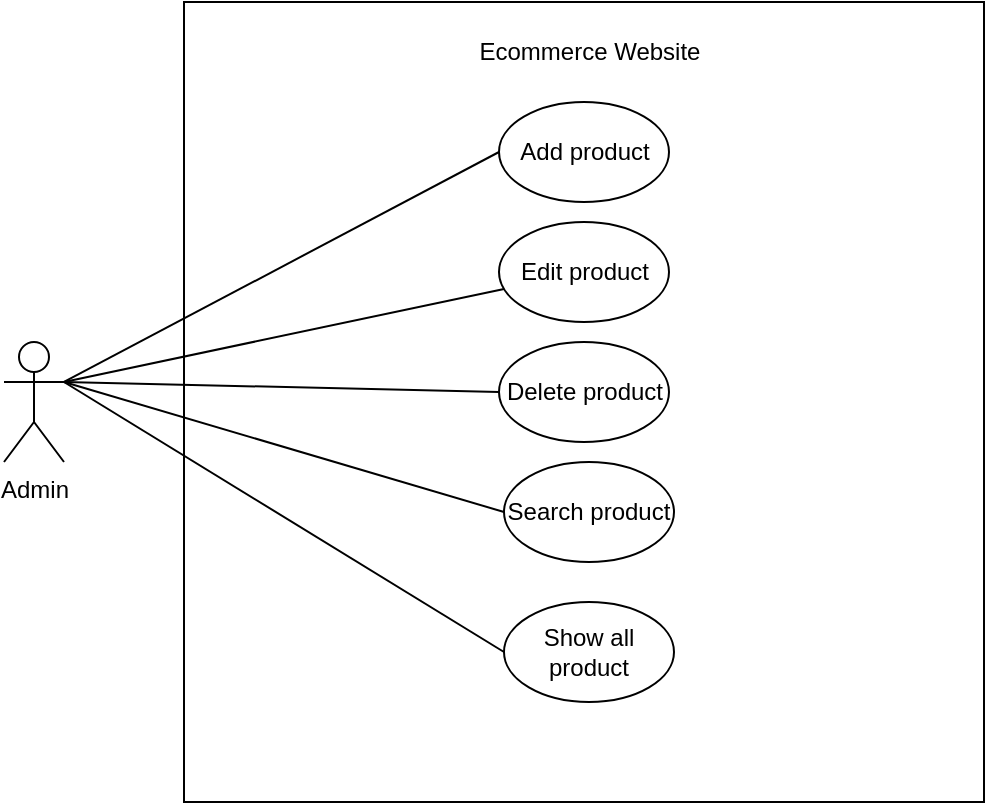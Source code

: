 <mxfile version="12.7.9" type="github"><diagram id="I2DX9A_AAQzfjdxYbBok" name="Page-1"><mxGraphModel dx="868" dy="479" grid="1" gridSize="10" guides="1" tooltips="1" connect="1" arrows="1" fold="1" page="1" pageScale="1" pageWidth="850" pageHeight="1100" math="0" shadow="0"><root><mxCell id="0"/><mxCell id="1" parent="0"/><mxCell id="l1dyAPCHMIVVjcv32SWe-1" value="Admin" style="shape=umlActor;verticalLabelPosition=bottom;labelBackgroundColor=#ffffff;verticalAlign=top;html=1;outlineConnect=0;" vertex="1" parent="1"><mxGeometry x="90" y="250" width="30" height="60" as="geometry"/></mxCell><mxCell id="l1dyAPCHMIVVjcv32SWe-2" value="" style="whiteSpace=wrap;html=1;aspect=fixed;" vertex="1" parent="1"><mxGeometry x="180" y="80" width="400" height="400" as="geometry"/></mxCell><mxCell id="l1dyAPCHMIVVjcv32SWe-3" value="Add product" style="ellipse;whiteSpace=wrap;html=1;" vertex="1" parent="1"><mxGeometry x="337.5" y="130" width="85" height="50" as="geometry"/></mxCell><mxCell id="l1dyAPCHMIVVjcv32SWe-5" value="" style="endArrow=none;html=1;" edge="1" parent="1" target="l1dyAPCHMIVVjcv32SWe-10"><mxGeometry width="50" height="50" relative="1" as="geometry"><mxPoint x="120" y="270" as="sourcePoint"/><mxPoint x="180" y="160" as="targetPoint"/></mxGeometry></mxCell><mxCell id="l1dyAPCHMIVVjcv32SWe-7" value="" style="endArrow=none;html=1;entryX=0;entryY=0.5;entryDx=0;entryDy=0;exitX=1;exitY=0.333;exitDx=0;exitDy=0;exitPerimeter=0;" edge="1" parent="1" source="l1dyAPCHMIVVjcv32SWe-1" target="l1dyAPCHMIVVjcv32SWe-3"><mxGeometry width="50" height="50" relative="1" as="geometry"><mxPoint x="130" y="210" as="sourcePoint"/><mxPoint x="180" y="160" as="targetPoint"/></mxGeometry></mxCell><mxCell id="l1dyAPCHMIVVjcv32SWe-10" value="Edit product" style="ellipse;whiteSpace=wrap;html=1;" vertex="1" parent="1"><mxGeometry x="337.5" y="190" width="85" height="50" as="geometry"/></mxCell><mxCell id="l1dyAPCHMIVVjcv32SWe-11" value="&lt;div&gt;Show all&lt;/div&gt;&lt;div&gt;product&lt;br&gt;&lt;/div&gt;" style="ellipse;whiteSpace=wrap;html=1;" vertex="1" parent="1"><mxGeometry x="340" y="380" width="85" height="50" as="geometry"/></mxCell><mxCell id="l1dyAPCHMIVVjcv32SWe-12" value="Search product" style="ellipse;whiteSpace=wrap;html=1;" vertex="1" parent="1"><mxGeometry x="340" y="310" width="85" height="50" as="geometry"/></mxCell><mxCell id="l1dyAPCHMIVVjcv32SWe-13" value="Delete product" style="ellipse;whiteSpace=wrap;html=1;" vertex="1" parent="1"><mxGeometry x="337.5" y="250" width="85" height="50" as="geometry"/></mxCell><mxCell id="l1dyAPCHMIVVjcv32SWe-14" value="" style="endArrow=none;html=1;exitX=1;exitY=0.333;exitDx=0;exitDy=0;exitPerimeter=0;entryX=0;entryY=0.5;entryDx=0;entryDy=0;" edge="1" parent="1" source="l1dyAPCHMIVVjcv32SWe-1" target="l1dyAPCHMIVVjcv32SWe-13"><mxGeometry width="50" height="50" relative="1" as="geometry"><mxPoint x="120" y="390" as="sourcePoint"/><mxPoint x="170" y="340" as="targetPoint"/></mxGeometry></mxCell><mxCell id="l1dyAPCHMIVVjcv32SWe-15" value="" style="endArrow=none;html=1;entryX=0;entryY=0.5;entryDx=0;entryDy=0;exitX=1;exitY=0.333;exitDx=0;exitDy=0;exitPerimeter=0;" edge="1" parent="1" source="l1dyAPCHMIVVjcv32SWe-1" target="l1dyAPCHMIVVjcv32SWe-12"><mxGeometry width="50" height="50" relative="1" as="geometry"><mxPoint x="120" y="230" as="sourcePoint"/><mxPoint x="180" y="350" as="targetPoint"/></mxGeometry></mxCell><mxCell id="l1dyAPCHMIVVjcv32SWe-16" value="" style="endArrow=none;html=1;entryX=0;entryY=0.5;entryDx=0;entryDy=0;" edge="1" parent="1" target="l1dyAPCHMIVVjcv32SWe-11"><mxGeometry width="50" height="50" relative="1" as="geometry"><mxPoint x="120" y="270" as="sourcePoint"/><mxPoint x="190" y="360" as="targetPoint"/></mxGeometry></mxCell><mxCell id="l1dyAPCHMIVVjcv32SWe-18" style="edgeStyle=orthogonalEdgeStyle;rounded=0;orthogonalLoop=1;jettySize=auto;html=1;exitX=0.5;exitY=1;exitDx=0;exitDy=0;" edge="1" parent="1" source="l1dyAPCHMIVVjcv32SWe-10" target="l1dyAPCHMIVVjcv32SWe-10"><mxGeometry relative="1" as="geometry"/></mxCell><mxCell id="l1dyAPCHMIVVjcv32SWe-22" value="Ecommerce Website" style="text;html=1;strokeColor=none;fillColor=none;align=center;verticalAlign=middle;whiteSpace=wrap;rounded=0;" vertex="1" parent="1"><mxGeometry x="317.5" y="90" width="130" height="30" as="geometry"/></mxCell></root></mxGraphModel></diagram></mxfile>